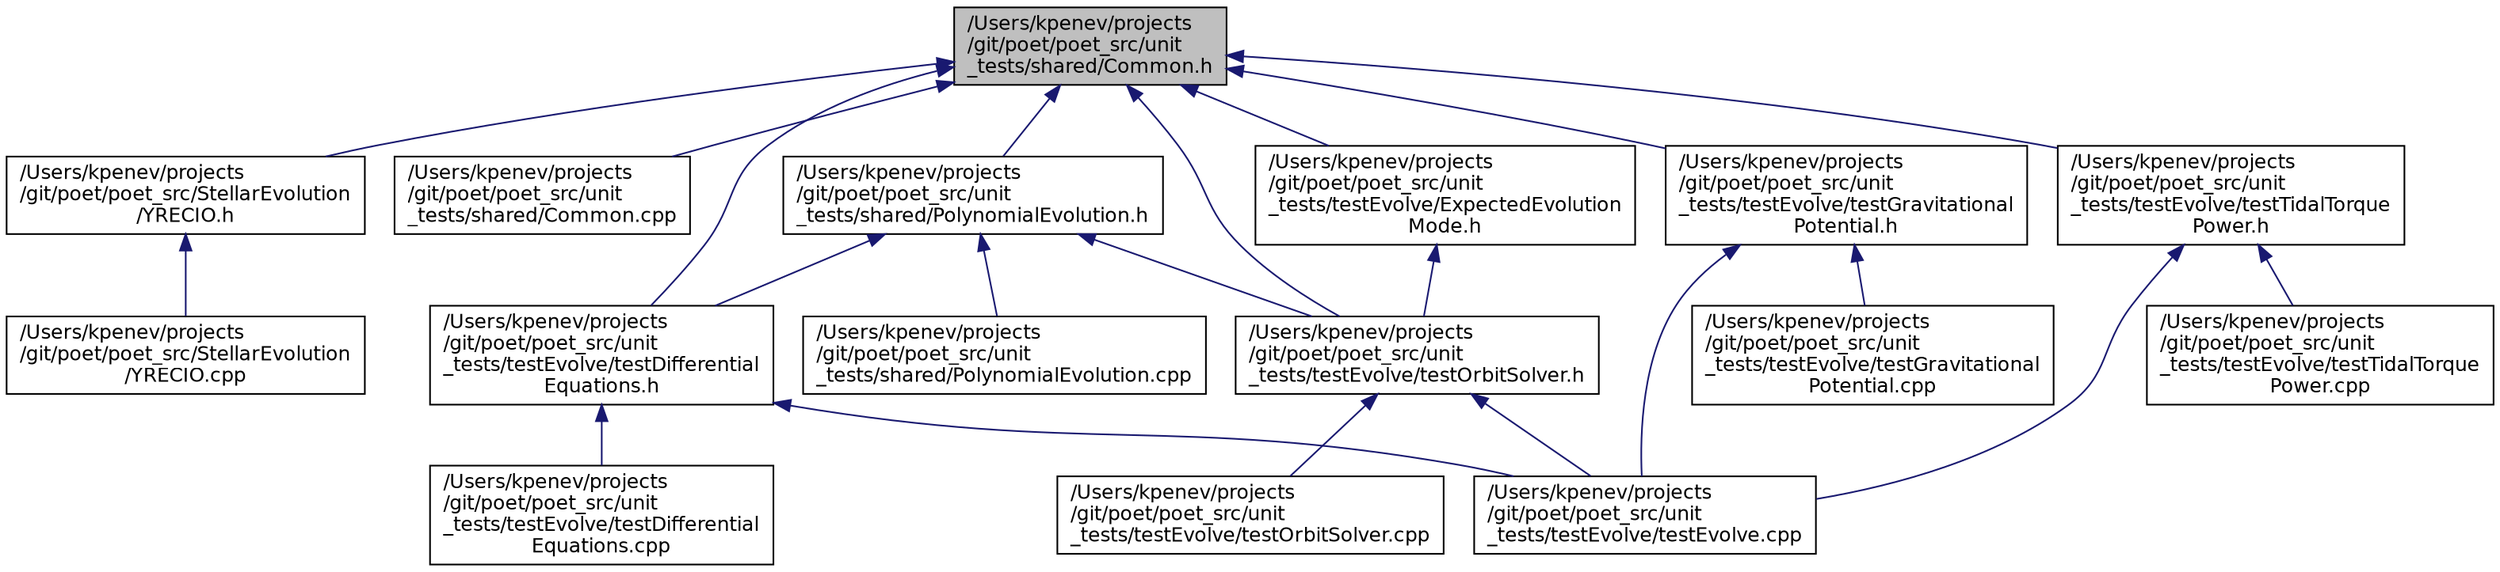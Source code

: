 digraph "/Users/kpenev/projects/git/poet/poet_src/unit_tests/shared/Common.h"
{
 // INTERACTIVE_SVG=YES
  edge [fontname="Helvetica",fontsize="12",labelfontname="Helvetica",labelfontsize="12"];
  node [fontname="Helvetica",fontsize="12",shape=record];
  Node8 [label="/Users/kpenev/projects\l/git/poet/poet_src/unit\l_tests/shared/Common.h",height=0.2,width=0.4,color="black", fillcolor="grey75", style="filled", fontcolor="black"];
  Node8 -> Node9 [dir="back",color="midnightblue",fontsize="12",style="solid",fontname="Helvetica"];
  Node9 [label="/Users/kpenev/projects\l/git/poet/poet_src/StellarEvolution\l/YRECIO.h",height=0.2,width=0.4,color="black", fillcolor="white", style="filled",URL="$YRECIO_8h.html",tooltip="Defines the classes for generating stellar evolution interpolators from the YREC tracks. "];
  Node9 -> Node10 [dir="back",color="midnightblue",fontsize="12",style="solid",fontname="Helvetica"];
  Node10 [label="/Users/kpenev/projects\l/git/poet/poet_src/StellarEvolution\l/YRECIO.cpp",height=0.2,width=0.4,color="black", fillcolor="white", style="filled",URL="$YRECIO_8cpp.html",tooltip="Defines some of the methods of the classes for generating stellar evolution interpolators from the YR..."];
  Node8 -> Node11 [dir="back",color="midnightblue",fontsize="12",style="solid",fontname="Helvetica"];
  Node11 [label="/Users/kpenev/projects\l/git/poet/poet_src/unit\l_tests/shared/Common.cpp",height=0.2,width=0.4,color="black", fillcolor="white", style="filled",URL="$unit__tests_2shared_2Common_8cpp_source.html"];
  Node8 -> Node12 [dir="back",color="midnightblue",fontsize="12",style="solid",fontname="Helvetica"];
  Node12 [label="/Users/kpenev/projects\l/git/poet/poet_src/unit\l_tests/shared/PolynomialEvolution.h",height=0.2,width=0.4,color="black", fillcolor="white", style="filled",URL="$PolynomialEvolution_8h_source.html"];
  Node12 -> Node13 [dir="back",color="midnightblue",fontsize="12",style="solid",fontname="Helvetica"];
  Node13 [label="/Users/kpenev/projects\l/git/poet/poet_src/unit\l_tests/shared/PolynomialEvolution.cpp",height=0.2,width=0.4,color="black", fillcolor="white", style="filled",URL="$PolynomialEvolution_8cpp_source.html"];
  Node12 -> Node14 [dir="back",color="midnightblue",fontsize="12",style="solid",fontname="Helvetica"];
  Node14 [label="/Users/kpenev/projects\l/git/poet/poet_src/unit\l_tests/testEvolve/testDifferential\lEquations.h",height=0.2,width=0.4,color="black", fillcolor="white", style="filled",URL="$testDifferentialEquations_8h.html",tooltip="Unit tests that check the differential equations for eccentricity and semimajor against analytic expr..."];
  Node14 -> Node15 [dir="back",color="midnightblue",fontsize="12",style="solid",fontname="Helvetica"];
  Node15 [label="/Users/kpenev/projects\l/git/poet/poet_src/unit\l_tests/testEvolve/testDifferential\lEquations.cpp",height=0.2,width=0.4,color="black", fillcolor="white", style="filled",URL="$testDifferentialEquations_8cpp.html",tooltip="Implement the non-inline methods of test_DifferentialEquations. "];
  Node14 -> Node16 [dir="back",color="midnightblue",fontsize="12",style="solid",fontname="Helvetica"];
  Node16 [label="/Users/kpenev/projects\l/git/poet/poet_src/unit\l_tests/testEvolve/testEvolve.cpp",height=0.2,width=0.4,color="black", fillcolor="white", style="filled",URL="$testEvolve_8cpp_source.html"];
  Node12 -> Node17 [dir="back",color="midnightblue",fontsize="12",style="solid",fontname="Helvetica"];
  Node17 [label="/Users/kpenev/projects\l/git/poet/poet_src/unit\l_tests/testEvolve/testOrbitSolver.h",height=0.2,width=0.4,color="black", fillcolor="white", style="filled",URL="$testOrbitSolver_8h.html",tooltip="Declares the test suite that exercises the OrbitSolver class and some other clasess necessary to acco..."];
  Node17 -> Node16 [dir="back",color="midnightblue",fontsize="12",style="solid",fontname="Helvetica"];
  Node17 -> Node18 [dir="back",color="midnightblue",fontsize="12",style="solid",fontname="Helvetica"];
  Node18 [label="/Users/kpenev/projects\l/git/poet/poet_src/unit\l_tests/testEvolve/testOrbitSolver.cpp",height=0.2,width=0.4,color="black", fillcolor="white", style="filled",URL="$testOrbitSolver_8cpp.html",tooltip="Defines some of the methods of the test suite that exercises the OrbitSolver class and the other clas..."];
  Node8 -> Node19 [dir="back",color="midnightblue",fontsize="12",style="solid",fontname="Helvetica"];
  Node19 [label="/Users/kpenev/projects\l/git/poet/poet_src/unit\l_tests/testEvolve/ExpectedEvolution\lMode.h",height=0.2,width=0.4,color="black", fillcolor="white", style="filled",URL="$ExpectedEvolutionMode_8h.html",tooltip="Declare & define a class tracking flags indicating the expected state of the evolution (e..."];
  Node19 -> Node17 [dir="back",color="midnightblue",fontsize="12",style="solid",fontname="Helvetica"];
  Node8 -> Node14 [dir="back",color="midnightblue",fontsize="12",style="solid",fontname="Helvetica"];
  Node8 -> Node20 [dir="back",color="midnightblue",fontsize="12",style="solid",fontname="Helvetica"];
  Node20 [label="/Users/kpenev/projects\l/git/poet/poet_src/unit\l_tests/testEvolve/testGravitational\lPotential.h",height=0.2,width=0.4,color="black", fillcolor="white", style="filled",URL="$testGravitationalPotential_8h.html",tooltip="Unit tests that check the expansion of the gravitational potential vs. analytic expressions. "];
  Node20 -> Node16 [dir="back",color="midnightblue",fontsize="12",style="solid",fontname="Helvetica"];
  Node20 -> Node21 [dir="back",color="midnightblue",fontsize="12",style="solid",fontname="Helvetica"];
  Node21 [label="/Users/kpenev/projects\l/git/poet/poet_src/unit\l_tests/testEvolve/testGravitational\lPotential.cpp",height=0.2,width=0.4,color="black", fillcolor="white", style="filled",URL="$testGravitationalPotential_8cpp.html",tooltip="Implement the non-inline methods of test_GravitationalPotential. "];
  Node8 -> Node17 [dir="back",color="midnightblue",fontsize="12",style="solid",fontname="Helvetica"];
  Node8 -> Node22 [dir="back",color="midnightblue",fontsize="12",style="solid",fontname="Helvetica"];
  Node22 [label="/Users/kpenev/projects\l/git/poet/poet_src/unit\l_tests/testEvolve/testTidalTorque\lPower.h",height=0.2,width=0.4,color="black", fillcolor="white", style="filled",URL="$testTidalTorquePower_8h.html",tooltip="Declare a unit tests class that check the calculations of tidal torque and power. ..."];
  Node22 -> Node16 [dir="back",color="midnightblue",fontsize="12",style="solid",fontname="Helvetica"];
  Node22 -> Node23 [dir="back",color="midnightblue",fontsize="12",style="solid",fontname="Helvetica"];
  Node23 [label="/Users/kpenev/projects\l/git/poet/poet_src/unit\l_tests/testEvolve/testTidalTorque\lPower.cpp",height=0.2,width=0.4,color="black", fillcolor="white", style="filled",URL="$testTidalTorquePower_8cpp.html",tooltip="Define the non-inline methods of test_TidalTorquePower and actually run the tests if compiled in stan..."];
}
